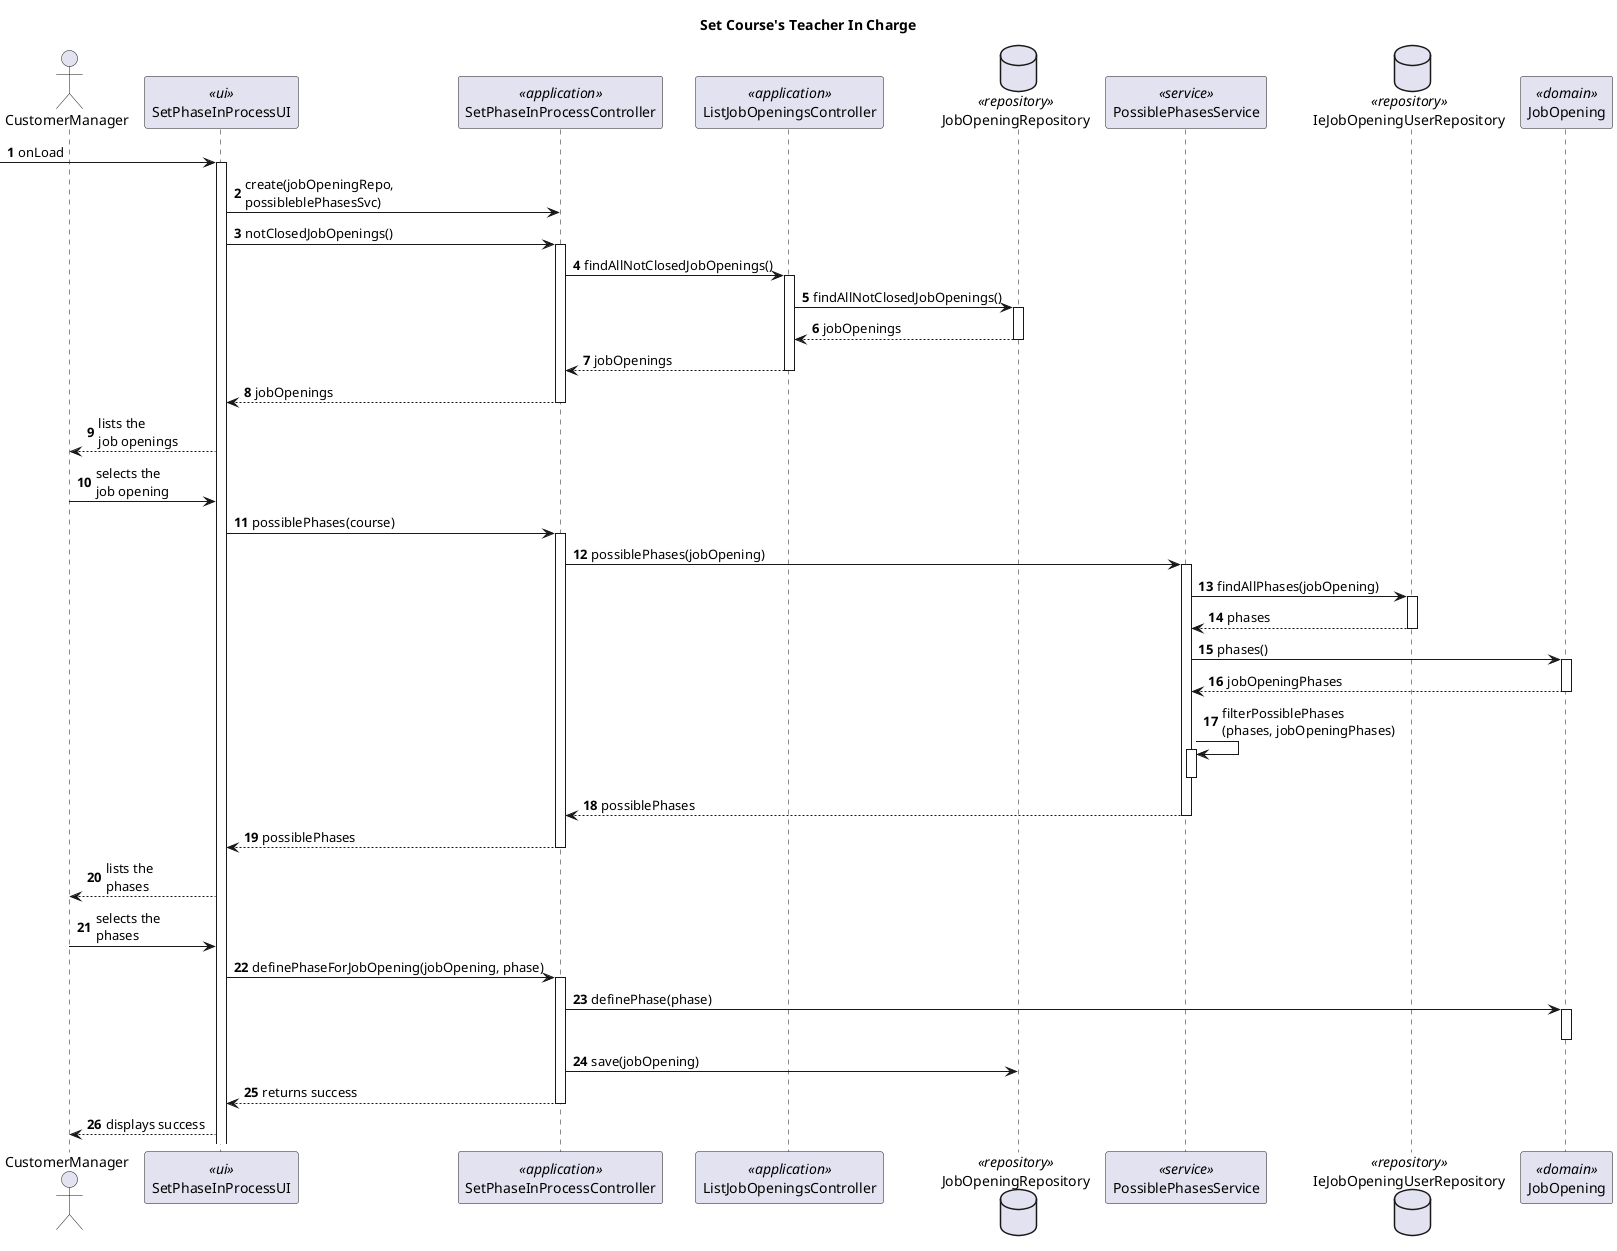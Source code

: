 @startuml

title Set Course's Teacher In Charge

autonumber
actor CustomerManager as CM
participant "SetPhaseInProcessUI" as UI <<ui>>
participant "SetPhaseInProcessController" as CTRL <<application>>
participant "ListJobOpeningsController" as LCTRL <<application>>
database "JobOpeningRepository" as JOR <<repository>>
participant "PossiblePhasesService" as PPS <<service>>
database "IeJobOpeningUserRepository" as IE <<repository>>
participant "JobOpening" as JO <<domain>>

-> UI : onLoad

activate UI
UI -> CTRL : create(jobOpeningRepo,\npossibleblePhasesSvc)
UI -> CTRL : notClosedJobOpenings()
activate CTRL
CTRL -> LCTRL : findAllNotClosedJobOpenings()
activate LCTRL
LCTRL -> JOR : findAllNotClosedJobOpenings()
activate JOR
JOR --> LCTRL : jobOpenings
deactivate JOR
LCTRL --> CTRL : jobOpenings
deactivate LCTRL
CTRL --> UI : jobOpenings
deactivate CTRL
UI  --> CM : lists the\njob openings
CM -> UI : selects the\njob opening
UI -> CTRL : possiblePhases(course)
activate CTRL
CTRL -> PPS : possiblePhases(jobOpening)
activate PPS
PPS -> IE : findAllPhases(jobOpening)
activate IE
IE --> PPS : phases
deactivate IE
PPS -> JO : phases()
activate JO
JO --> PPS : jobOpeningPhases
deactivate JO
PPS -> PPS : filterPossiblePhases\n(phases, jobOpeningPhases)
activate PPS
deactivate PPS
PPS --> CTRL : possiblePhases
deactivate PPS
CTRL --> UI : possiblePhases
deactivate CTRL
UI --> CM : lists the\nphases
CM -> UI : selects the\nphases
UI -> CTRL: definePhaseForJobOpening(jobOpening, phase)
activate CTRL
CTRL -> JO : definePhase(phase)
activate JO
deactivate JO
CTRL -> JOR : save(jobOpening)
CTRL --> UI : returns success
deactivate CTRL
UI --> CM : displays success




@enduml
